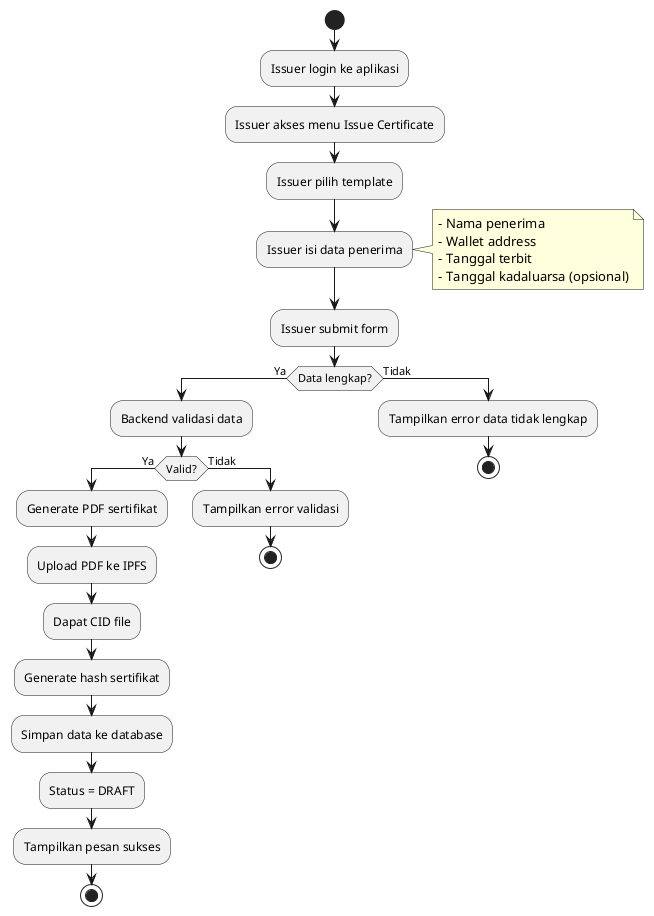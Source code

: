 @startuml
start
:Issuer login ke aplikasi;
:Issuer akses menu Issue Certificate;
:Issuer pilih template;
:Issuer isi data penerima;
note right
  - Nama penerima
  - Wallet address
  - Tanggal terbit
  - Tanggal kadaluarsa (opsional)
end note
:Issuer submit form;
if (Data lengkap?) then (Ya)
  :Backend validasi data;
  if (Valid?) then (Ya)
    :Generate PDF sertifikat;
    :Upload PDF ke IPFS;
    :Dapat CID file;
    :Generate hash sertifikat;
    :Simpan data ke database;
    :Status = DRAFT;
    :Tampilkan pesan sukses;
    stop
  else (Tidak)
    :Tampilkan error validasi;
    stop
  endif
else (Tidak)
  :Tampilkan error data tidak lengkap;
  stop
endif
@enduml 